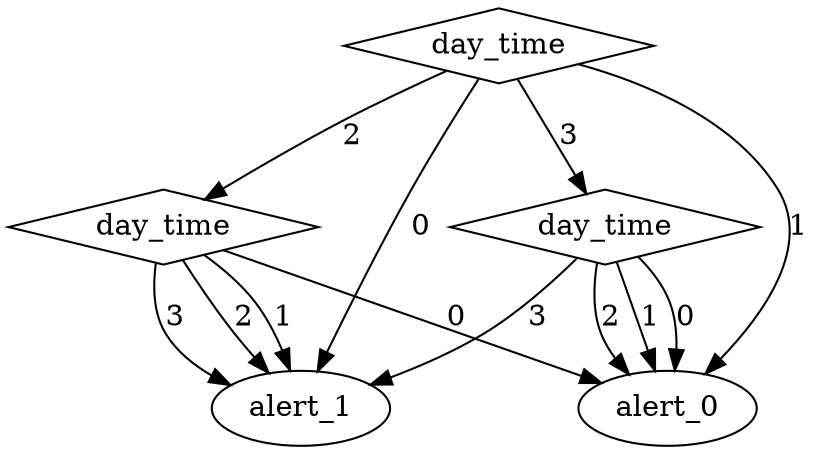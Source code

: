 digraph {
node [label=alert_1,style=""] alert_1
node [label=alert_0,style=""] alert_0
node [label=alert_0,style=""] alert_0
node [label=alert_0,style=""] alert_0
node [label=alert_1,style=""] alert_1
node [label=alert_1,style=""] alert_1
node [label=alert_1,style=""] alert_1
node [label=alert_0,style=""] alert_0
node [label=alert_0,style=""] alert_0
node [label=alert_1,style=""] alert_1
node [label=day_time,shape="diamond",style=""] 2
node [label=day_time,shape="diamond",style=""] 1
node [label=day_time,shape="diamond",style=""] 0

2 -> alert_1 [label="3"]
2 -> alert_0 [label="2"]
2 -> alert_0 [label="1"]
2 -> alert_0 [label="0"]
1 -> alert_1 [label="3"]
1 -> alert_1 [label="2"]
1 -> alert_1 [label="1"]
1 -> alert_0 [label="0"]
0 -> 2 [label="3"]
0 -> 1 [label="2"]
0 -> alert_0 [label="1"]
0 -> alert_1 [label="0"]
}